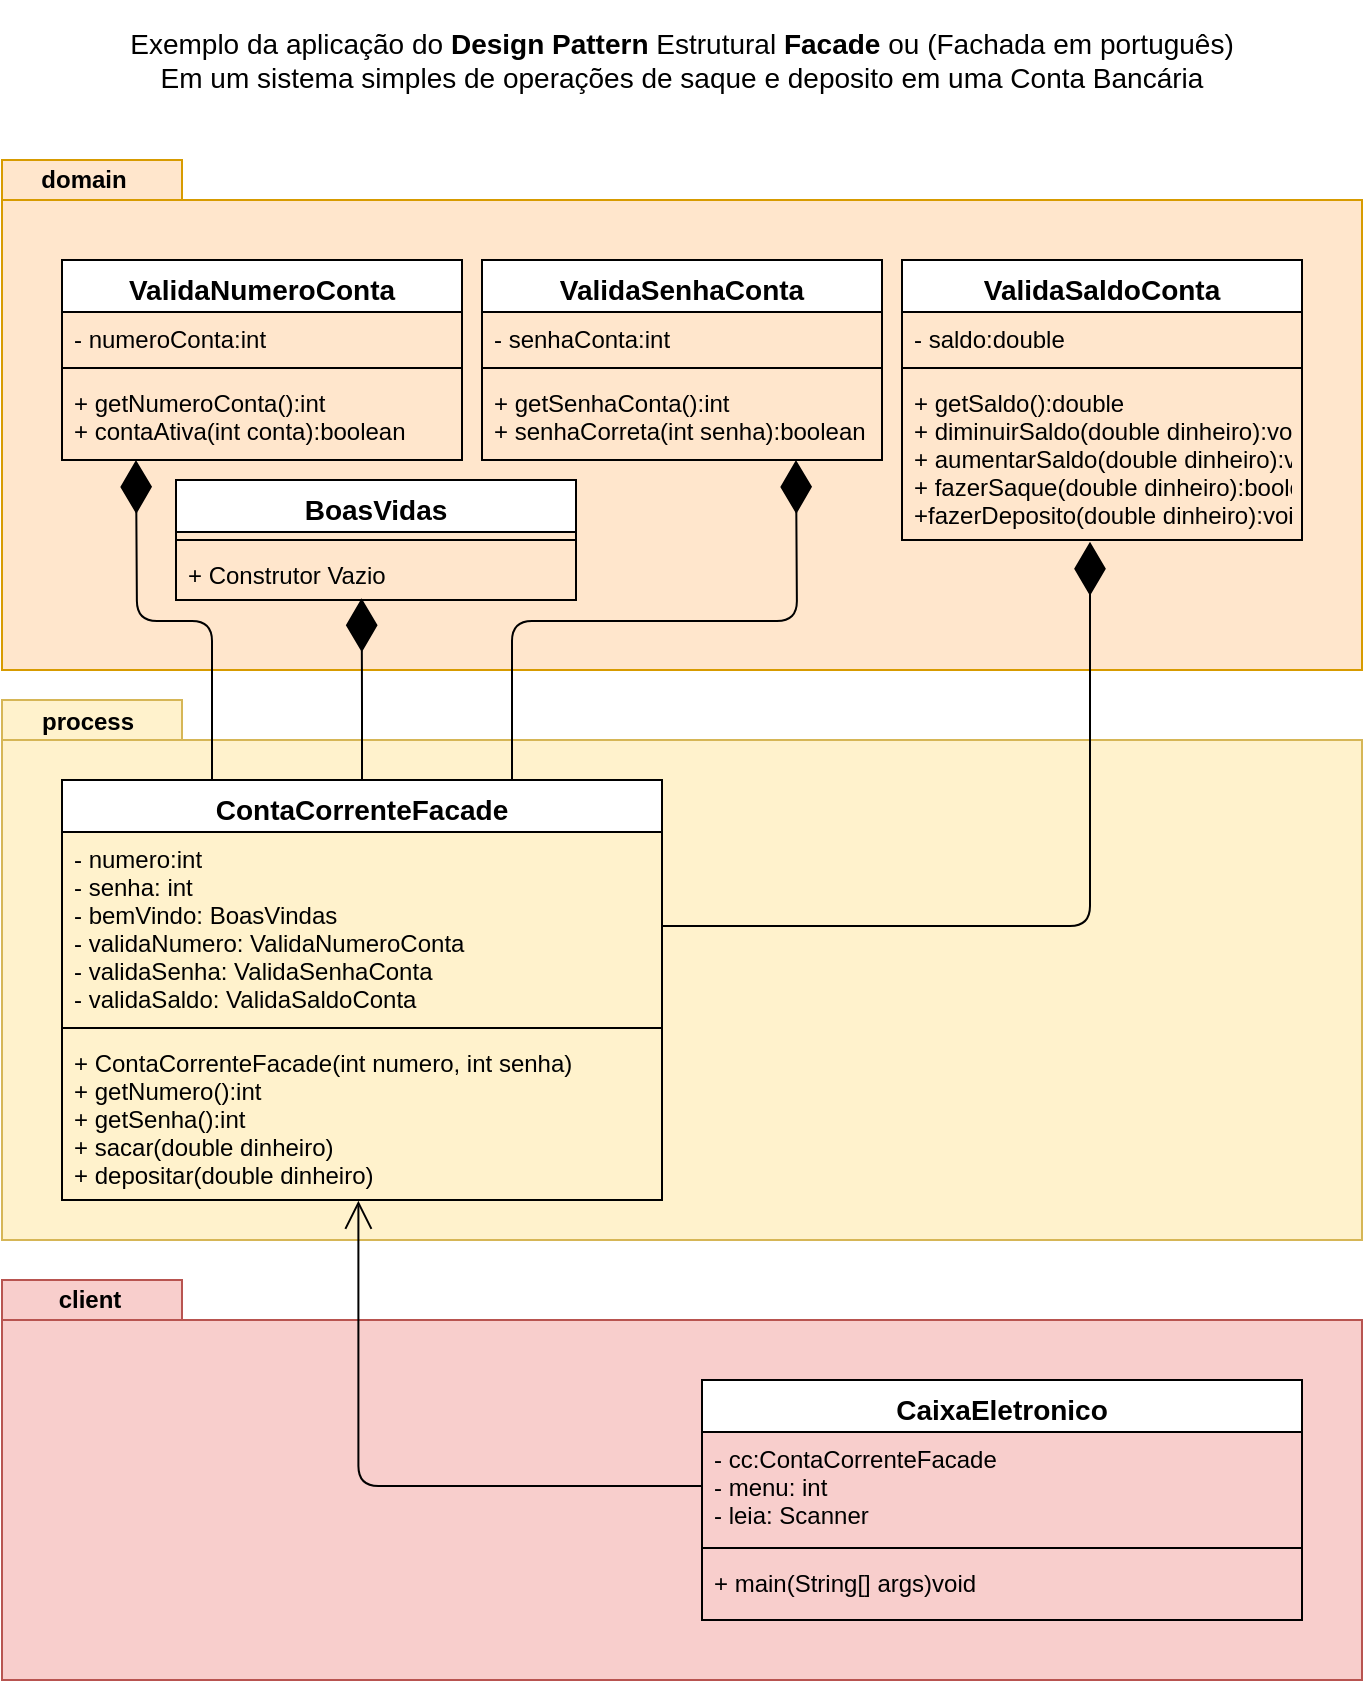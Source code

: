 <mxfile version="14.7.3" type="device"><diagram id="XloSRKELO1eXbACDuSxI" name="Page-1"><mxGraphModel dx="1296" dy="618" grid="1" gridSize="10" guides="1" tooltips="1" connect="1" arrows="1" fold="1" page="1" pageScale="1" pageWidth="827" pageHeight="1169" math="0" shadow="0"><root><mxCell id="0"/><mxCell id="1" parent="0"/><mxCell id="lc2uRhjkrtUs8edvHq0u-16" value="" style="shape=folder;fontStyle=1;spacingTop=10;tabWidth=90;tabHeight=20;tabPosition=left;html=1;fillColor=#f8cecc;strokeColor=#b85450;" vertex="1" parent="1"><mxGeometry x="73" y="690" width="680" height="200" as="geometry"/></mxCell><mxCell id="lc2uRhjkrtUs8edvHq0u-10" value="" style="shape=folder;fontStyle=1;spacingTop=10;tabWidth=90;tabHeight=20;tabPosition=left;html=1;fillColor=#ffe6cc;strokeColor=#d79b00;" vertex="1" parent="1"><mxGeometry x="73" y="130" width="680" height="255" as="geometry"/></mxCell><mxCell id="lc2uRhjkrtUs8edvHq0u-9" value="" style="shape=folder;fontStyle=1;spacingTop=10;tabWidth=90;tabHeight=20;tabPosition=left;html=1;fillColor=#fff2cc;strokeColor=#d6b656;" vertex="1" parent="1"><mxGeometry x="73" y="400" width="680" height="270" as="geometry"/></mxCell><mxCell id="4riBvJrHkRZG1b7JVv8U-1" value="Exemplo da aplicação do &lt;b&gt;Design Pattern&lt;/b&gt; Estrutural &lt;b&gt;Facade &lt;/b&gt;ou (Fachada em português)&lt;br&gt;Em um sistema simples de operações de saque e deposito em uma Conta Bancária" style="text;html=1;strokeColor=none;fillColor=none;align=center;verticalAlign=middle;whiteSpace=wrap;rounded=0;fontSize=14;" parent="1" vertex="1"><mxGeometry x="118" y="50" width="590" height="60" as="geometry"/></mxCell><mxCell id="4riBvJrHkRZG1b7JVv8U-2" value="ContaCorrenteFacade" style="swimlane;fontStyle=1;align=center;verticalAlign=top;childLayout=stackLayout;horizontal=1;startSize=26;horizontalStack=0;resizeParent=1;resizeParentMax=0;resizeLast=0;collapsible=1;marginBottom=0;fontSize=14;" parent="1" vertex="1"><mxGeometry x="103" y="440" width="300" height="210" as="geometry"/></mxCell><mxCell id="4riBvJrHkRZG1b7JVv8U-3" value="- numero:int&#10;- senha: int&#10;- bemVindo: BoasVindas&#10;- validaNumero: ValidaNumeroConta&#10;- validaSenha: ValidaSenhaConta&#10;- validaSaldo: ValidaSaldoConta" style="text;strokeColor=none;fillColor=none;align=left;verticalAlign=top;spacingLeft=4;spacingRight=4;overflow=hidden;rotatable=0;points=[[0,0.5],[1,0.5]];portConstraint=eastwest;" parent="4riBvJrHkRZG1b7JVv8U-2" vertex="1"><mxGeometry y="26" width="300" height="94" as="geometry"/></mxCell><mxCell id="4riBvJrHkRZG1b7JVv8U-4" value="" style="line;strokeWidth=1;fillColor=none;align=left;verticalAlign=middle;spacingTop=-1;spacingLeft=3;spacingRight=3;rotatable=0;labelPosition=right;points=[];portConstraint=eastwest;" parent="4riBvJrHkRZG1b7JVv8U-2" vertex="1"><mxGeometry y="120" width="300" height="8" as="geometry"/></mxCell><mxCell id="4riBvJrHkRZG1b7JVv8U-5" value="+ ContaCorrenteFacade(int numero, int senha)&#10;+ getNumero():int&#10;+ getSenha():int&#10;+ sacar(double dinheiro)&#10;+ depositar(double dinheiro)" style="text;strokeColor=none;fillColor=none;align=left;verticalAlign=top;spacingLeft=4;spacingRight=4;overflow=hidden;rotatable=0;points=[[0,0.5],[1,0.5]];portConstraint=eastwest;" parent="4riBvJrHkRZG1b7JVv8U-2" vertex="1"><mxGeometry y="128" width="300" height="82" as="geometry"/></mxCell><mxCell id="4riBvJrHkRZG1b7JVv8U-6" value="BoasVidas" style="swimlane;fontStyle=1;align=center;verticalAlign=top;childLayout=stackLayout;horizontal=1;startSize=26;horizontalStack=0;resizeParent=1;resizeParentMax=0;resizeLast=0;collapsible=1;marginBottom=0;fontSize=14;" parent="1" vertex="1"><mxGeometry x="160" y="290" width="200" height="60" as="geometry"/></mxCell><mxCell id="4riBvJrHkRZG1b7JVv8U-8" value="" style="line;strokeWidth=1;fillColor=none;align=left;verticalAlign=middle;spacingTop=-1;spacingLeft=3;spacingRight=3;rotatable=0;labelPosition=right;points=[];portConstraint=eastwest;" parent="4riBvJrHkRZG1b7JVv8U-6" vertex="1"><mxGeometry y="26" width="200" height="8" as="geometry"/></mxCell><mxCell id="4riBvJrHkRZG1b7JVv8U-9" value="+ Construtor Vazio" style="text;strokeColor=none;fillColor=none;align=left;verticalAlign=top;spacingLeft=4;spacingRight=4;overflow=hidden;rotatable=0;points=[[0,0.5],[1,0.5]];portConstraint=eastwest;" parent="4riBvJrHkRZG1b7JVv8U-6" vertex="1"><mxGeometry y="34" width="200" height="26" as="geometry"/></mxCell><mxCell id="4riBvJrHkRZG1b7JVv8U-16" value="ValidaNumeroConta" style="swimlane;fontStyle=1;align=center;verticalAlign=top;childLayout=stackLayout;horizontal=1;startSize=26;horizontalStack=0;resizeParent=1;resizeParentMax=0;resizeLast=0;collapsible=1;marginBottom=0;fontSize=14;" parent="1" vertex="1"><mxGeometry x="103" y="180" width="200" height="100" as="geometry"/></mxCell><mxCell id="4riBvJrHkRZG1b7JVv8U-17" value="- numeroConta:int" style="text;strokeColor=none;fillColor=none;align=left;verticalAlign=top;spacingLeft=4;spacingRight=4;overflow=hidden;rotatable=0;points=[[0,0.5],[1,0.5]];portConstraint=eastwest;" parent="4riBvJrHkRZG1b7JVv8U-16" vertex="1"><mxGeometry y="26" width="200" height="24" as="geometry"/></mxCell><mxCell id="4riBvJrHkRZG1b7JVv8U-18" value="" style="line;strokeWidth=1;fillColor=none;align=left;verticalAlign=middle;spacingTop=-1;spacingLeft=3;spacingRight=3;rotatable=0;labelPosition=right;points=[];portConstraint=eastwest;" parent="4riBvJrHkRZG1b7JVv8U-16" vertex="1"><mxGeometry y="50" width="200" height="8" as="geometry"/></mxCell><mxCell id="4riBvJrHkRZG1b7JVv8U-19" value="+ getNumeroConta():int&#10;+ contaAtiva(int conta):boolean" style="text;strokeColor=none;fillColor=none;align=left;verticalAlign=top;spacingLeft=4;spacingRight=4;overflow=hidden;rotatable=0;points=[[0,0.5],[1,0.5]];portConstraint=eastwest;" parent="4riBvJrHkRZG1b7JVv8U-16" vertex="1"><mxGeometry y="58" width="200" height="42" as="geometry"/></mxCell><mxCell id="4riBvJrHkRZG1b7JVv8U-20" value="ValidaSenhaConta" style="swimlane;fontStyle=1;align=center;verticalAlign=top;childLayout=stackLayout;horizontal=1;startSize=26;horizontalStack=0;resizeParent=1;resizeParentMax=0;resizeLast=0;collapsible=1;marginBottom=0;fontSize=14;" parent="1" vertex="1"><mxGeometry x="313" y="180" width="200" height="100" as="geometry"/></mxCell><mxCell id="4riBvJrHkRZG1b7JVv8U-21" value="- senhaConta:int" style="text;strokeColor=none;fillColor=none;align=left;verticalAlign=top;spacingLeft=4;spacingRight=4;overflow=hidden;rotatable=0;points=[[0,0.5],[1,0.5]];portConstraint=eastwest;" parent="4riBvJrHkRZG1b7JVv8U-20" vertex="1"><mxGeometry y="26" width="200" height="24" as="geometry"/></mxCell><mxCell id="4riBvJrHkRZG1b7JVv8U-22" value="" style="line;strokeWidth=1;fillColor=none;align=left;verticalAlign=middle;spacingTop=-1;spacingLeft=3;spacingRight=3;rotatable=0;labelPosition=right;points=[];portConstraint=eastwest;" parent="4riBvJrHkRZG1b7JVv8U-20" vertex="1"><mxGeometry y="50" width="200" height="8" as="geometry"/></mxCell><mxCell id="4riBvJrHkRZG1b7JVv8U-23" value="+ getSenhaConta():int&#10;+ senhaCorreta(int senha):boolean" style="text;strokeColor=none;fillColor=none;align=left;verticalAlign=top;spacingLeft=4;spacingRight=4;overflow=hidden;rotatable=0;points=[[0,0.5],[1,0.5]];portConstraint=eastwest;" parent="4riBvJrHkRZG1b7JVv8U-20" vertex="1"><mxGeometry y="58" width="200" height="42" as="geometry"/></mxCell><mxCell id="lc2uRhjkrtUs8edvHq0u-1" value="ValidaSaldoConta" style="swimlane;fontStyle=1;align=center;verticalAlign=top;childLayout=stackLayout;horizontal=1;startSize=26;horizontalStack=0;resizeParent=1;resizeParentMax=0;resizeLast=0;collapsible=1;marginBottom=0;fontSize=14;" vertex="1" parent="1"><mxGeometry x="523" y="180" width="200" height="140" as="geometry"/></mxCell><mxCell id="lc2uRhjkrtUs8edvHq0u-2" value="- saldo:double" style="text;strokeColor=none;fillColor=none;align=left;verticalAlign=top;spacingLeft=4;spacingRight=4;overflow=hidden;rotatable=0;points=[[0,0.5],[1,0.5]];portConstraint=eastwest;" vertex="1" parent="lc2uRhjkrtUs8edvHq0u-1"><mxGeometry y="26" width="200" height="24" as="geometry"/></mxCell><mxCell id="lc2uRhjkrtUs8edvHq0u-3" value="" style="line;strokeWidth=1;fillColor=none;align=left;verticalAlign=middle;spacingTop=-1;spacingLeft=3;spacingRight=3;rotatable=0;labelPosition=right;points=[];portConstraint=eastwest;" vertex="1" parent="lc2uRhjkrtUs8edvHq0u-1"><mxGeometry y="50" width="200" height="8" as="geometry"/></mxCell><mxCell id="lc2uRhjkrtUs8edvHq0u-4" value="+ getSaldo():double&#10;+ diminuirSaldo(double dinheiro):void&#10;+ aumentarSaldo(double dinheiro):void&#10;+ fazerSaque(double dinheiro):boolean&#10;+fazerDeposito(double dinheiro):void" style="text;strokeColor=none;fillColor=none;align=left;verticalAlign=top;spacingLeft=4;spacingRight=4;overflow=hidden;rotatable=0;points=[[0,0.5],[1,0.5]];portConstraint=eastwest;" vertex="1" parent="lc2uRhjkrtUs8edvHq0u-1"><mxGeometry y="58" width="200" height="82" as="geometry"/></mxCell><mxCell id="lc2uRhjkrtUs8edvHq0u-5" value="CaixaEletronico" style="swimlane;fontStyle=1;align=center;verticalAlign=top;childLayout=stackLayout;horizontal=1;startSize=26;horizontalStack=0;resizeParent=1;resizeParentMax=0;resizeLast=0;collapsible=1;marginBottom=0;fontSize=14;" vertex="1" parent="1"><mxGeometry x="423" y="740" width="300" height="120" as="geometry"/></mxCell><mxCell id="lc2uRhjkrtUs8edvHq0u-6" value="- cc:ContaCorrenteFacade&#10;- menu: int&#10;- leia: Scanner&#10;" style="text;strokeColor=none;fillColor=none;align=left;verticalAlign=top;spacingLeft=4;spacingRight=4;overflow=hidden;rotatable=0;points=[[0,0.5],[1,0.5]];portConstraint=eastwest;" vertex="1" parent="lc2uRhjkrtUs8edvHq0u-5"><mxGeometry y="26" width="300" height="54" as="geometry"/></mxCell><mxCell id="lc2uRhjkrtUs8edvHq0u-7" value="" style="line;strokeWidth=1;fillColor=none;align=left;verticalAlign=middle;spacingTop=-1;spacingLeft=3;spacingRight=3;rotatable=0;labelPosition=right;points=[];portConstraint=eastwest;" vertex="1" parent="lc2uRhjkrtUs8edvHq0u-5"><mxGeometry y="80" width="300" height="8" as="geometry"/></mxCell><mxCell id="lc2uRhjkrtUs8edvHq0u-8" value="+ main(String[] args)void" style="text;strokeColor=none;fillColor=none;align=left;verticalAlign=top;spacingLeft=4;spacingRight=4;overflow=hidden;rotatable=0;points=[[0,0.5],[1,0.5]];portConstraint=eastwest;" vertex="1" parent="lc2uRhjkrtUs8edvHq0u-5"><mxGeometry y="88" width="300" height="32" as="geometry"/></mxCell><mxCell id="lc2uRhjkrtUs8edvHq0u-17" value="" style="endArrow=diamondThin;endFill=1;endSize=24;html=1;exitX=0.25;exitY=0;exitDx=0;exitDy=0;edgeStyle=orthogonalEdgeStyle;" edge="1" parent="1" source="4riBvJrHkRZG1b7JVv8U-2"><mxGeometry width="160" relative="1" as="geometry"><mxPoint x="340" y="520" as="sourcePoint"/><mxPoint x="140" y="280" as="targetPoint"/></mxGeometry></mxCell><mxCell id="lc2uRhjkrtUs8edvHq0u-18" value="" style="endArrow=diamondThin;endFill=1;endSize=24;html=1;exitX=0.75;exitY=0;exitDx=0;exitDy=0;edgeStyle=orthogonalEdgeStyle;" edge="1" parent="1" source="4riBvJrHkRZG1b7JVv8U-2"><mxGeometry width="160" relative="1" as="geometry"><mxPoint x="188.0" y="450" as="sourcePoint"/><mxPoint x="470" y="280" as="targetPoint"/></mxGeometry></mxCell><mxCell id="lc2uRhjkrtUs8edvHq0u-19" value="" style="endArrow=diamondThin;endFill=1;endSize=24;html=1;exitX=0.5;exitY=0;exitDx=0;exitDy=0;edgeStyle=orthogonalEdgeStyle;entryX=0.464;entryY=0.966;entryDx=0;entryDy=0;entryPerimeter=0;" edge="1" parent="1" source="4riBvJrHkRZG1b7JVv8U-2" target="4riBvJrHkRZG1b7JVv8U-9"><mxGeometry width="160" relative="1" as="geometry"><mxPoint x="338.0" y="450" as="sourcePoint"/><mxPoint x="480" y="290" as="targetPoint"/></mxGeometry></mxCell><mxCell id="lc2uRhjkrtUs8edvHq0u-20" value="" style="endArrow=diamondThin;endFill=1;endSize=24;html=1;exitX=1;exitY=0.5;exitDx=0;exitDy=0;edgeStyle=orthogonalEdgeStyle;entryX=0.47;entryY=1.011;entryDx=0;entryDy=0;entryPerimeter=0;" edge="1" parent="1" source="4riBvJrHkRZG1b7JVv8U-3" target="lc2uRhjkrtUs8edvHq0u-4"><mxGeometry width="160" relative="1" as="geometry"><mxPoint x="338.0" y="450" as="sourcePoint"/><mxPoint x="480" y="290" as="targetPoint"/></mxGeometry></mxCell><mxCell id="lc2uRhjkrtUs8edvHq0u-21" value="" style="endArrow=open;endFill=1;endSize=12;html=1;exitX=0;exitY=0.5;exitDx=0;exitDy=0;edgeStyle=orthogonalEdgeStyle;entryX=0.494;entryY=1.004;entryDx=0;entryDy=0;entryPerimeter=0;" edge="1" parent="1" source="lc2uRhjkrtUs8edvHq0u-6" target="4riBvJrHkRZG1b7JVv8U-5"><mxGeometry width="160" relative="1" as="geometry"><mxPoint x="340" y="640" as="sourcePoint"/><mxPoint x="500" y="640" as="targetPoint"/></mxGeometry></mxCell><mxCell id="lc2uRhjkrtUs8edvHq0u-22" value="client" style="text;align=center;fontStyle=1;verticalAlign=middle;spacingLeft=3;spacingRight=3;strokeColor=none;rotatable=0;points=[[0,0.5],[1,0.5]];portConstraint=eastwest;" vertex="1" parent="1"><mxGeometry x="77" y="686" width="80" height="26" as="geometry"/></mxCell><mxCell id="lc2uRhjkrtUs8edvHq0u-23" value="domain" style="text;align=center;fontStyle=1;verticalAlign=middle;spacingLeft=3;spacingRight=3;strokeColor=none;rotatable=0;points=[[0,0.5],[1,0.5]];portConstraint=eastwest;" vertex="1" parent="1"><mxGeometry x="74" y="126" width="80" height="26" as="geometry"/></mxCell><mxCell id="lc2uRhjkrtUs8edvHq0u-24" value="process" style="text;align=center;fontStyle=1;verticalAlign=middle;spacingLeft=3;spacingRight=3;strokeColor=none;rotatable=0;points=[[0,0.5],[1,0.5]];portConstraint=eastwest;" vertex="1" parent="1"><mxGeometry x="76" y="397" width="80" height="26" as="geometry"/></mxCell></root></mxGraphModel></diagram></mxfile>